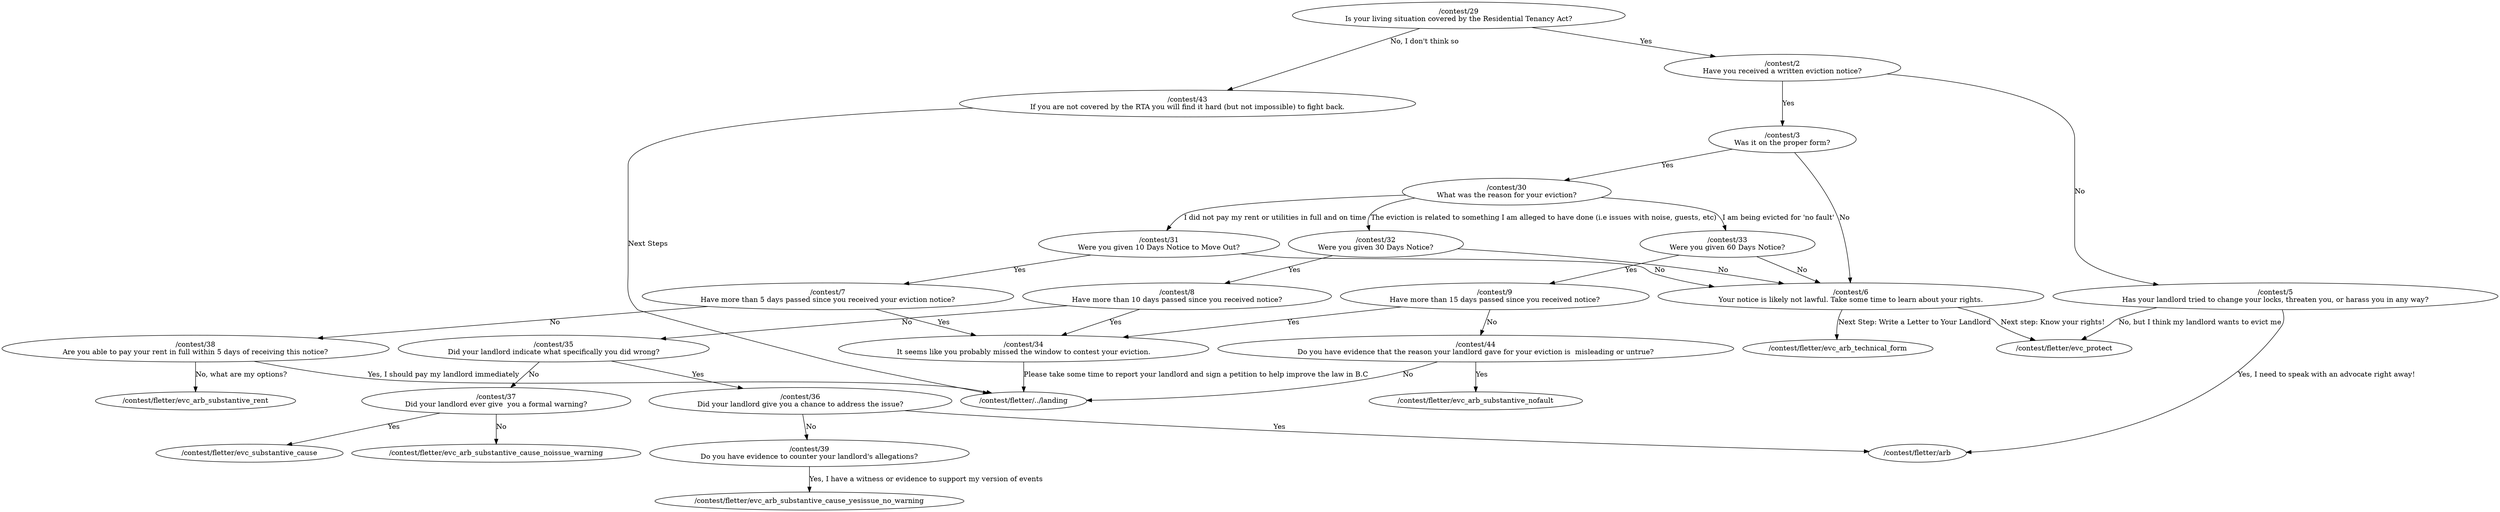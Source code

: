 digraph decision_tree {
  "/contest/2" [label="/contest/2\nHave you received a written eviction notice?"]
  "/contest/3" [label="/contest/3\nWas it on the proper form?"]
  "/contest/5" [label="/contest/5\nHas your landlord tried to change your locks, threaten you, or harass you in any way?"]
  "/contest/6" [label="/contest/6\nYour notice is likely not lawful. Take some time to learn about your rights."]
  "/contest/7" [label="/contest/7\nHave more than 5 days passed since you received your eviction notice?"]
  "/contest/8" [label="/contest/8\nHave more than 10 days passed since you received notice?"]
  "/contest/9" [label="/contest/9\nHave more than 15 days passed since you received notice?"]
  "/contest/29" [label="/contest/29\nIs your living situation covered by the Residential Tenancy Act?"]
  "/contest/30" [label="/contest/30\nWhat was the reason for your eviction?"]
  "/contest/31" [label="/contest/31\nWere you given 10 Days Notice to Move Out?"]
  "/contest/32" [label="/contest/32\nWere you given 30 Days Notice?"]
  "/contest/33" [label="/contest/33\nWere you given 60 Days Notice?"]
  "/contest/34" [label="/contest/34\nIt seems like you probably missed the window to contest your eviction."]
  "/contest/35" [label="/contest/35\nDid your landlord indicate what specifically you did wrong?"]
  "/contest/36" [label="/contest/36\nDid your landlord give you a chance to address the issue?"]
  "/contest/37" [label="/contest/37\nDid your landlord ever give  you a formal warning?"]
  "/contest/38" [label="/contest/38\nAre you able to pay your rent in full within 5 days of receiving this notice?"]
  "/contest/39" [label="/contest/39\nDo you have evidence to counter your landlord's allegations?"]
  "/contest/43" [label="/contest/43\nIf you are not covered by the RTA you will find it hard (but not impossible) to fight back."]
  "/contest/44" [label="/contest/44\nDo you have evidence that the reason your landlord gave for your eviction is  misleading or untrue?"]
  "/contest/2" -> "/contest/3" [label="Yes"]
  "/contest/2" -> "/contest/5" [label="No"]
  "/contest/3" -> "/contest/30" [label="Yes"]
  "/contest/3" -> "/contest/6" [label="No"]
  "/contest/5" -> "/contest/fletter/evc_protect" [label="No, but I think my landlord wants to evict me"]
  "/contest/5" -> "/contest/fletter/arb" [label="Yes, I need to speak with an advocate right away!"]
  "/contest/6" -> "/contest/fletter/evc_protect" [label="Next step: Know your rights!"]
  "/contest/6" -> "/contest/fletter/evc_arb_technical_form" [label="Next Step: Write a Letter to Your Landlord"]
  "/contest/7" -> "/contest/34" [label="Yes"]
  "/contest/7" -> "/contest/38" [label="No"]
  "/contest/8" -> "/contest/35" [label="No"]
  "/contest/8" -> "/contest/34" [label="Yes"]
  "/contest/9" -> "/contest/34" [label="Yes"]
  "/contest/9" -> "/contest/44" [label="No"]
  "/contest/29" -> "/contest/2" [label="Yes"]
  "/contest/29" -> "/contest/43" [label="No, I don't think so"]
  "/contest/30" -> "/contest/31" [label="I did not pay my rent or utilities in full and on time"]
  "/contest/30" -> "/contest/32" [label="The eviction is related to something I am alleged to have done (i.e issues with noise, guests, etc)"]
  "/contest/30" -> "/contest/33" [label="I am being evicted for 'no fault'"]
  "/contest/31" -> "/contest/6" [label="No"]
  "/contest/31" -> "/contest/7" [label="Yes"]
  "/contest/32" -> "/contest/8" [label="Yes"]
  "/contest/32" -> "/contest/6" [label="No"]
  "/contest/33" -> "/contest/9" [label="Yes"]
  "/contest/33" -> "/contest/6" [label="No"]
  "/contest/34" -> "/contest/fletter/../landing" [label="Please take some time to report your landlord and sign a petition to help improve the law in B.C"]
  "/contest/35" -> "/contest/37" [label="No"]
  "/contest/35" -> "/contest/36" [label="Yes"]
  "/contest/36" -> "/contest/fletter/arb" [label="Yes"]
  "/contest/36" -> "/contest/39" [label="No"]
  "/contest/37" -> "/contest/fletter/evc_substantive_cause" [label="Yes"]
  "/contest/37" -> "/contest/fletter/evc_arb_substantive_cause_noissue_warning" [label="No"]
  "/contest/38" -> "/contest/fletter/../landing" [label="Yes, I should pay my landlord immediately"]
  "/contest/38" -> "/contest/fletter/evc_arb_substantive_rent" [label="No, what are my options?"]
  "/contest/39" -> "/contest/fletter/evc_arb_substantive_cause_yesissue_no_warning" [label="Yes, I have a witness or evidence to support my version of events"]
  "/contest/43" -> "/contest/fletter/../landing" [label="Next Steps"]
  "/contest/44" -> "/contest/fletter/../landing" [label="No"]
  "/contest/44" -> "/contest/fletter/evc_arb_substantive_nofault" [label="Yes"]
}